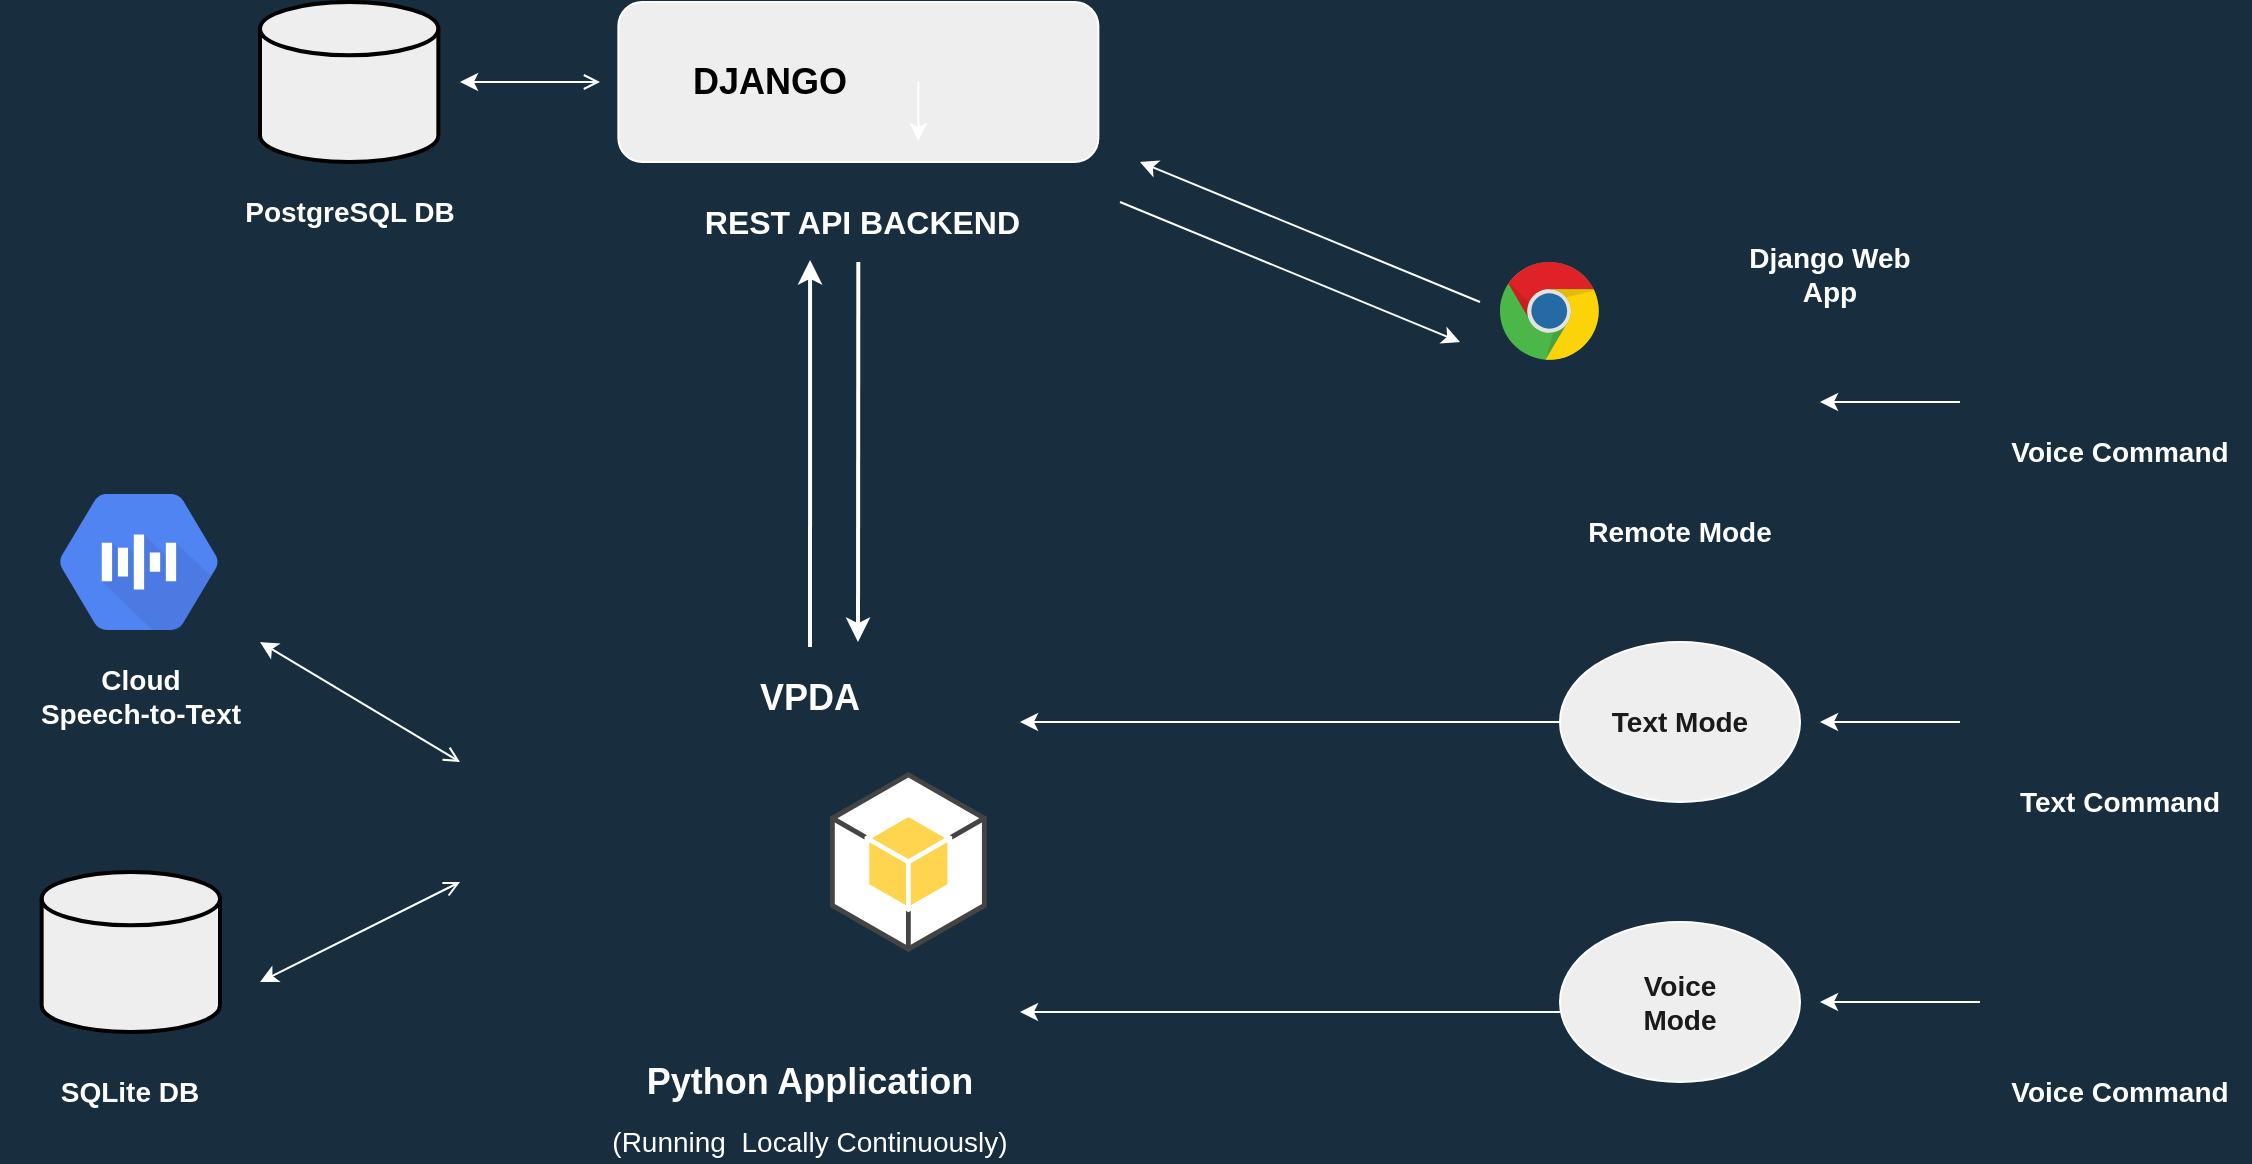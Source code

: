 <mxfile version="14.9.0" type="github">
  <diagram id="kuEGRkW_MY6x3EW_wBt1" name="Page-1">
    <mxGraphModel dx="1422" dy="806" grid="1" gridSize="10" guides="1" tooltips="1" connect="1" arrows="1" fold="1" page="1" pageScale="1" pageWidth="1654" pageHeight="2336" background="#182E3E" math="0" shadow="0">
      <root>
        <mxCell id="0" />
        <mxCell id="1" parent="0" />
        <mxCell id="oGfjhjowSKPKWQti_45B-2" value="" style="rounded=1;whiteSpace=wrap;html=1;sketch=0;fontColor=#1A1A1A;strokeColor=#FFFFFF;fillColor=#EEEEEE;" vertex="1" parent="1">
          <mxGeometry x="599.18" y="240" width="240" height="80" as="geometry" />
        </mxCell>
        <mxCell id="oGfjhjowSKPKWQti_45B-5" value="" style="shape=image;html=1;verticalAlign=top;verticalLabelPosition=bottom;labelBackgroundColor=#ffffff;imageAspect=0;aspect=fixed;image=https://cdn3.iconfinder.com/data/icons/logos-and-brands-adobe/512/267_Python-128.png;rounded=0;sketch=0;fontColor=#1A1A1A;strokeColor=#FFFFFF;fillColor=#EEEEEE;" vertex="1" parent="1">
          <mxGeometry x="749.18" y="250" width="59.5" height="59.5" as="geometry" />
        </mxCell>
        <mxCell id="oGfjhjowSKPKWQti_45B-58" style="edgeStyle=none;rounded=1;sketch=0;orthogonalLoop=1;jettySize=auto;html=1;fontColor=#FFFFFF;startArrow=none;startFill=0;strokeColor=#FFFFFF;strokeWidth=2;" edge="1" parent="1" source="oGfjhjowSKPKWQti_45B-6">
          <mxGeometry relative="1" as="geometry">
            <mxPoint x="719" y="560" as="targetPoint" />
          </mxGeometry>
        </mxCell>
        <mxCell id="oGfjhjowSKPKWQti_45B-6" value="&lt;font color=&quot;#ffffff&quot; size=&quot;1&quot;&gt;&lt;b style=&quot;font-size: 16px&quot;&gt;&amp;nbsp;REST API BACKEND&lt;/b&gt;&lt;/font&gt;" style="text;html=1;strokeColor=none;fillColor=none;align=center;verticalAlign=middle;whiteSpace=wrap;rounded=0;sketch=0;fontColor=#1A1A1A;" vertex="1" parent="1">
          <mxGeometry x="634.18" y="330" width="170" height="40" as="geometry" />
        </mxCell>
        <mxCell id="oGfjhjowSKPKWQti_45B-7" value="&lt;b&gt;&lt;font color=&quot;#000000&quot; style=&quot;font-size: 18px&quot;&gt;DJANGO&lt;/font&gt;&lt;/b&gt;" style="text;html=1;strokeColor=none;fillColor=none;align=center;verticalAlign=middle;whiteSpace=wrap;rounded=0;sketch=0;fontColor=#1A1A1A;" vertex="1" parent="1">
          <mxGeometry x="610" y="257.5" width="130" height="45" as="geometry" />
        </mxCell>
        <mxCell id="oGfjhjowSKPKWQti_45B-9" value="" style="outlineConnect=0;dashed=0;verticalLabelPosition=bottom;verticalAlign=top;align=center;html=1;shape=mxgraph.aws3.android;fillColor=#FFD44F;gradientColor=none;rounded=0;sketch=0;fontColor=#1A1A1A;strokeColor=#FFFFFF;" vertex="1" parent="1">
          <mxGeometry x="705.0" y="625" width="78.37" height="90" as="geometry" />
        </mxCell>
        <mxCell id="oGfjhjowSKPKWQti_45B-10" value="&lt;font color=&quot;#ffffff&quot; style=&quot;font-size: 18px&quot;&gt;&lt;b&gt;Python Application&lt;/b&gt;&lt;/font&gt;" style="text;html=1;strokeColor=none;fillColor=none;align=center;verticalAlign=middle;whiteSpace=wrap;rounded=0;sketch=0;fontColor=#1A1A1A;" vertex="1" parent="1">
          <mxGeometry x="610.0" y="760" width="170" height="40" as="geometry" />
        </mxCell>
        <mxCell id="oGfjhjowSKPKWQti_45B-12" value="" style="shape=image;html=1;verticalAlign=top;verticalLabelPosition=bottom;labelBackgroundColor=#ffffff;imageAspect=0;aspect=fixed;image=https://cdn2.iconfinder.com/data/icons/whcompare-isometric-web-hosting-servers/50/root-access-128.png;rounded=0;sketch=0;fontColor=#1A1A1A;strokeColor=#FFFFFF;fillColor=#EEEEEE;" vertex="1" parent="1">
          <mxGeometry x="535.0" y="575" width="160" height="160" as="geometry" />
        </mxCell>
        <mxCell id="oGfjhjowSKPKWQti_45B-31" style="edgeStyle=orthogonalEdgeStyle;curved=0;rounded=1;sketch=0;orthogonalLoop=1;jettySize=auto;html=1;exitX=0;exitY=0.5;exitDx=0;exitDy=0;fontColor=#FFFFFF;strokeColor=#FFFFFF;" edge="1" parent="1" source="oGfjhjowSKPKWQti_45B-13">
          <mxGeometry relative="1" as="geometry">
            <mxPoint x="800" y="600" as="targetPoint" />
          </mxGeometry>
        </mxCell>
        <mxCell id="oGfjhjowSKPKWQti_45B-13" value="&lt;b&gt;&lt;font style=&quot;font-size: 14px&quot;&gt;Text Mode&lt;/font&gt;&lt;/b&gt;" style="ellipse;whiteSpace=wrap;html=1;rounded=0;sketch=0;fontColor=#1A1A1A;strokeColor=#FFFFFF;fillColor=#EEEEEE;" vertex="1" parent="1">
          <mxGeometry x="1070" y="560" width="120" height="80" as="geometry" />
        </mxCell>
        <mxCell id="oGfjhjowSKPKWQti_45B-14" value="&lt;font style=&quot;font-size: 14px&quot;&gt;&lt;b&gt;Voice&lt;br&gt;Mode&lt;/b&gt;&lt;/font&gt;" style="ellipse;whiteSpace=wrap;html=1;rounded=0;sketch=0;fontColor=#1A1A1A;strokeColor=#FFFFFF;fillColor=#EEEEEE;" vertex="1" parent="1">
          <mxGeometry x="1070" y="700" width="120" height="80" as="geometry" />
        </mxCell>
        <mxCell id="oGfjhjowSKPKWQti_45B-59" style="edgeStyle=none;rounded=1;sketch=0;orthogonalLoop=1;jettySize=auto;html=1;fontColor=#FFFFFF;startArrow=none;startFill=0;strokeColor=#FFFFFF;entryX=0.358;entryY=0.975;entryDx=0;entryDy=0;entryPerimeter=0;strokeWidth=2;" edge="1" parent="1" source="oGfjhjowSKPKWQti_45B-16" target="oGfjhjowSKPKWQti_45B-6">
          <mxGeometry relative="1" as="geometry">
            <mxPoint x="695" y="380" as="targetPoint" />
          </mxGeometry>
        </mxCell>
        <mxCell id="oGfjhjowSKPKWQti_45B-16" value="&lt;font color=&quot;#ffffff&quot; style=&quot;font-size: 18px&quot;&gt;&lt;b&gt;VPDA&lt;/b&gt;&lt;/font&gt;" style="text;html=1;strokeColor=none;fillColor=none;align=center;verticalAlign=middle;whiteSpace=wrap;rounded=0;sketch=0;fontColor=#1A1A1A;" vertex="1" parent="1">
          <mxGeometry x="640" y="562.5" width="110" height="50" as="geometry" />
        </mxCell>
        <mxCell id="oGfjhjowSKPKWQti_45B-18" value="" style="shape=image;html=1;verticalAlign=top;verticalLabelPosition=bottom;labelBackgroundColor=#ffffff;imageAspect=0;aspect=fixed;image=https://cdn2.iconfinder.com/data/icons/whcompare-isometric-web-hosting-servers/50/web-browser-on-laptop-128.png;rounded=0;sketch=0;fontColor=#1A1A1A;strokeColor=#FFFFFF;fillColor=#EEEEEE;" vertex="1" parent="1">
          <mxGeometry x="1080" y="380" width="100" height="100" as="geometry" />
        </mxCell>
        <mxCell id="oGfjhjowSKPKWQti_45B-21" value="" style="endArrow=classic;html=1;fontColor=#FFFFFF;strokeColor=#FFFFFF;" edge="1" parent="1">
          <mxGeometry width="50" height="50" relative="1" as="geometry">
            <mxPoint x="1270" y="600" as="sourcePoint" />
            <mxPoint x="1200" y="600" as="targetPoint" />
          </mxGeometry>
        </mxCell>
        <mxCell id="oGfjhjowSKPKWQti_45B-22" value="" style="endArrow=classic;html=1;fontColor=#FFFFFF;strokeColor=#FFFFFF;" edge="1" parent="1">
          <mxGeometry width="50" height="50" relative="1" as="geometry">
            <mxPoint x="1280" y="740" as="sourcePoint" />
            <mxPoint x="1200" y="740" as="targetPoint" />
          </mxGeometry>
        </mxCell>
        <mxCell id="oGfjhjowSKPKWQti_45B-23" value="" style="endArrow=classic;html=1;fontColor=#FFFFFF;strokeColor=#FFFFFF;" edge="1" parent="1">
          <mxGeometry width="50" height="50" relative="1" as="geometry">
            <mxPoint x="1270" y="440" as="sourcePoint" />
            <mxPoint x="1200" y="440" as="targetPoint" />
          </mxGeometry>
        </mxCell>
        <mxCell id="oGfjhjowSKPKWQti_45B-24" value="&lt;font color=&quot;#ffffff&quot; style=&quot;font-size: 14px&quot;&gt;&lt;b&gt;Django Web &lt;br&gt;App&lt;/b&gt;&lt;/font&gt;" style="text;html=1;strokeColor=none;fillColor=none;align=center;verticalAlign=middle;whiteSpace=wrap;rounded=0;sketch=0;fontColor=#1A1A1A;" vertex="1" parent="1">
          <mxGeometry x="1140" y="360" width="130" height="32.5" as="geometry" />
        </mxCell>
        <mxCell id="oGfjhjowSKPKWQti_45B-25" value="" style="dashed=0;outlineConnect=0;html=1;align=center;labelPosition=center;verticalLabelPosition=bottom;verticalAlign=top;shape=mxgraph.weblogos.chrome;rounded=0;sketch=0;fontColor=#1A1A1A;strokeColor=#FFFFFF;fillColor=#EEEEEE;" vertex="1" parent="1">
          <mxGeometry x="1040" y="370" width="50" height="50" as="geometry" />
        </mxCell>
        <mxCell id="oGfjhjowSKPKWQti_45B-27" value="" style="strokeWidth=2;html=1;shape=mxgraph.flowchart.database;whiteSpace=wrap;rounded=0;sketch=0;fontColor=#1A1A1A;fillColor=#EEEEEE;" vertex="1" parent="1">
          <mxGeometry x="420.0" y="240" width="89.18" height="80" as="geometry" />
        </mxCell>
        <mxCell id="oGfjhjowSKPKWQti_45B-28" style="edgeStyle=orthogonalEdgeStyle;curved=0;rounded=1;sketch=0;orthogonalLoop=1;jettySize=auto;html=1;exitX=0;exitY=0.5;exitDx=0;exitDy=0;entryX=0;entryY=1;entryDx=0;entryDy=0;fontColor=#FFFFFF;strokeColor=#FFFFFF;" edge="1" parent="1" source="oGfjhjowSKPKWQti_45B-5" target="oGfjhjowSKPKWQti_45B-5">
          <mxGeometry relative="1" as="geometry" />
        </mxCell>
        <mxCell id="oGfjhjowSKPKWQti_45B-29" value="" style="strokeWidth=2;html=1;shape=mxgraph.flowchart.database;whiteSpace=wrap;rounded=0;sketch=0;fontColor=#1A1A1A;fillColor=#EEEEEE;" vertex="1" parent="1">
          <mxGeometry x="310.82" y="675" width="89.18" height="80" as="geometry" />
        </mxCell>
        <mxCell id="oGfjhjowSKPKWQti_45B-30" value="&lt;font color=&quot;#ffffff&quot; style=&quot;font-size: 14px&quot;&gt;Cloud&lt;br&gt;Speech-to-Text&lt;/font&gt;" style="html=1;fillColor=#5184F3;strokeColor=none;verticalAlign=top;labelPosition=center;verticalLabelPosition=bottom;align=center;spacingTop=-6;fontSize=11;fontStyle=1;fontColor=#999999;shape=mxgraph.gcp2.hexIcon;prIcon=cloud_speech_api;rounded=0;sketch=0;" vertex="1" parent="1">
          <mxGeometry x="299.18" y="470" width="120.82" height="100" as="geometry" />
        </mxCell>
        <mxCell id="oGfjhjowSKPKWQti_45B-32" value="" style="shape=image;html=1;verticalAlign=top;verticalLabelPosition=bottom;labelBackgroundColor=#ffffff;imageAspect=0;aspect=fixed;image=https://cdn4.iconfinder.com/data/icons/desktop-app-free/32/Desktop_Desktop_App_Keyboard_PC_Technology-12-128.png;rounded=0;sketch=0;fontColor=#1A1A1A;strokeColor=#FFFFFF;fillColor=#EEEEEE;" vertex="1" parent="1">
          <mxGeometry x="1310" y="547.5" width="80" height="80" as="geometry" />
        </mxCell>
        <mxCell id="oGfjhjowSKPKWQti_45B-33" value="&lt;font color=&quot;#ffffff&quot; style=&quot;font-size: 14px&quot;&gt;&lt;b&gt;Text Command&lt;/b&gt;&lt;/font&gt;" style="text;html=1;strokeColor=none;fillColor=none;align=center;verticalAlign=middle;whiteSpace=wrap;rounded=0;sketch=0;fontColor=#1A1A1A;" vertex="1" parent="1">
          <mxGeometry x="1285" y="625" width="130" height="30" as="geometry" />
        </mxCell>
        <mxCell id="oGfjhjowSKPKWQti_45B-34" value="" style="shape=image;html=1;verticalAlign=top;verticalLabelPosition=bottom;labelBackgroundColor=#ffffff;imageAspect=0;aspect=fixed;image=https://cdn1.iconfinder.com/data/icons/feather-2/24/mic-128.png;rounded=0;sketch=0;fontColor=#1A1A1A;strokeColor=#FFFFFF;fillColor=#EEEEEE;" vertex="1" parent="1">
          <mxGeometry x="1310" y="680" width="80" height="80" as="geometry" />
        </mxCell>
        <mxCell id="oGfjhjowSKPKWQti_45B-40" value="&lt;font color=&quot;#ffffff&quot; style=&quot;font-size: 14px&quot;&gt;&lt;b&gt;Voice Command&lt;/b&gt;&lt;/font&gt;" style="text;html=1;strokeColor=none;fillColor=none;align=center;verticalAlign=middle;whiteSpace=wrap;rounded=0;sketch=0;fontColor=#1A1A1A;" vertex="1" parent="1">
          <mxGeometry x="1285" y="770" width="130" height="30" as="geometry" />
        </mxCell>
        <mxCell id="oGfjhjowSKPKWQti_45B-41" value="" style="shape=image;html=1;verticalAlign=top;verticalLabelPosition=bottom;labelBackgroundColor=#ffffff;imageAspect=0;aspect=fixed;image=https://cdn1.iconfinder.com/data/icons/feather-2/24/mic-128.png;rounded=0;sketch=0;strokeColor=#FFFFFF;fillColor=#EEEEEE;fontColor=#FFFFFF;" vertex="1" parent="1">
          <mxGeometry x="1310" y="360" width="80" height="80" as="geometry" />
        </mxCell>
        <mxCell id="oGfjhjowSKPKWQti_45B-42" value="&lt;font color=&quot;#ffffff&quot; style=&quot;font-size: 14px&quot;&gt;&lt;b&gt;Voice Command&lt;/b&gt;&lt;/font&gt;" style="text;html=1;strokeColor=none;fillColor=none;align=center;verticalAlign=middle;whiteSpace=wrap;rounded=0;sketch=0;fontColor=#1A1A1A;" vertex="1" parent="1">
          <mxGeometry x="1285" y="450" width="130" height="30" as="geometry" />
        </mxCell>
        <mxCell id="oGfjhjowSKPKWQti_45B-43" value="&lt;font color=&quot;#ffffff&quot; style=&quot;font-size: 14px&quot;&gt;&lt;b&gt;Remote Mode&lt;/b&gt;&lt;/font&gt;" style="text;html=1;strokeColor=none;fillColor=none;align=center;verticalAlign=middle;whiteSpace=wrap;rounded=0;sketch=0;fontColor=#1A1A1A;" vertex="1" parent="1">
          <mxGeometry x="1065" y="490" width="130" height="30" as="geometry" />
        </mxCell>
        <mxCell id="oGfjhjowSKPKWQti_45B-45" value="" style="endArrow=classic;html=1;fontColor=#FFFFFF;strokeColor=#FFFFFF;" edge="1" parent="1">
          <mxGeometry width="50" height="50" relative="1" as="geometry">
            <mxPoint x="1030" y="390" as="sourcePoint" />
            <mxPoint x="860" y="320" as="targetPoint" />
          </mxGeometry>
        </mxCell>
        <mxCell id="oGfjhjowSKPKWQti_45B-47" value="" style="endArrow=classic;html=1;fontColor=#FFFFFF;strokeColor=#FFFFFF;" edge="1" parent="1">
          <mxGeometry width="50" height="50" relative="1" as="geometry">
            <mxPoint x="850" y="340" as="sourcePoint" />
            <mxPoint x="1020" y="410" as="targetPoint" />
          </mxGeometry>
        </mxCell>
        <mxCell id="oGfjhjowSKPKWQti_45B-48" value="&lt;font color=&quot;#ffffff&quot; style=&quot;font-size: 14px&quot;&gt;&lt;b&gt;PostgreSQL DB&lt;/b&gt;&lt;/font&gt;" style="text;html=1;strokeColor=none;fillColor=none;align=center;verticalAlign=middle;whiteSpace=wrap;rounded=0;sketch=0;fontColor=#1A1A1A;" vertex="1" parent="1">
          <mxGeometry x="399.59" y="330" width="130" height="30" as="geometry" />
        </mxCell>
        <mxCell id="oGfjhjowSKPKWQti_45B-49" value="&lt;font color=&quot;#ffffff&quot; style=&quot;font-size: 14px&quot;&gt;&lt;b&gt;SQLite DB&lt;/b&gt;&lt;/font&gt;" style="text;html=1;strokeColor=none;fillColor=none;align=center;verticalAlign=middle;whiteSpace=wrap;rounded=0;sketch=0;fontColor=#1A1A1A;" vertex="1" parent="1">
          <mxGeometry x="290.0" y="770" width="130" height="30" as="geometry" />
        </mxCell>
        <mxCell id="oGfjhjowSKPKWQti_45B-50" style="edgeStyle=orthogonalEdgeStyle;curved=0;rounded=1;sketch=0;orthogonalLoop=1;jettySize=auto;html=1;exitX=0;exitY=0.5;exitDx=0;exitDy=0;fontColor=#FFFFFF;strokeColor=#FFFFFF;" edge="1" parent="1">
          <mxGeometry relative="1" as="geometry">
            <mxPoint x="800" y="745" as="targetPoint" />
            <mxPoint x="1070" y="745" as="sourcePoint" />
          </mxGeometry>
        </mxCell>
        <mxCell id="oGfjhjowSKPKWQti_45B-51" value="" style="endArrow=classic;html=1;fontColor=#FFFFFF;strokeColor=#FFFFFF;startArrow=open;startFill=0;" edge="1" parent="1">
          <mxGeometry width="50" height="50" relative="1" as="geometry">
            <mxPoint x="520" y="620" as="sourcePoint" />
            <mxPoint x="420" y="560" as="targetPoint" />
          </mxGeometry>
        </mxCell>
        <mxCell id="oGfjhjowSKPKWQti_45B-54" value="" style="endArrow=classic;html=1;fontColor=#FFFFFF;strokeColor=#FFFFFF;startArrow=open;startFill=0;" edge="1" parent="1">
          <mxGeometry width="50" height="50" relative="1" as="geometry">
            <mxPoint x="520" y="680" as="sourcePoint" />
            <mxPoint x="420" y="730" as="targetPoint" />
          </mxGeometry>
        </mxCell>
        <mxCell id="oGfjhjowSKPKWQti_45B-60" value="&lt;font style=&quot;font-size: 14px&quot;&gt;(Running&amp;nbsp; Locally Continuously)&lt;/font&gt;" style="text;html=1;strokeColor=none;fillColor=none;align=center;verticalAlign=middle;whiteSpace=wrap;rounded=0;sketch=0;fontColor=#FFFFFF;" vertex="1" parent="1">
          <mxGeometry x="590" y="800" width="210" height="20" as="geometry" />
        </mxCell>
        <mxCell id="oGfjhjowSKPKWQti_45B-61" value="" style="endArrow=classic;html=1;fontColor=#FFFFFF;strokeColor=#FFFFFF;startArrow=open;startFill=0;" edge="1" parent="1">
          <mxGeometry width="50" height="50" relative="1" as="geometry">
            <mxPoint x="590" y="280" as="sourcePoint" />
            <mxPoint x="520" y="280" as="targetPoint" />
          </mxGeometry>
        </mxCell>
      </root>
    </mxGraphModel>
  </diagram>
</mxfile>
